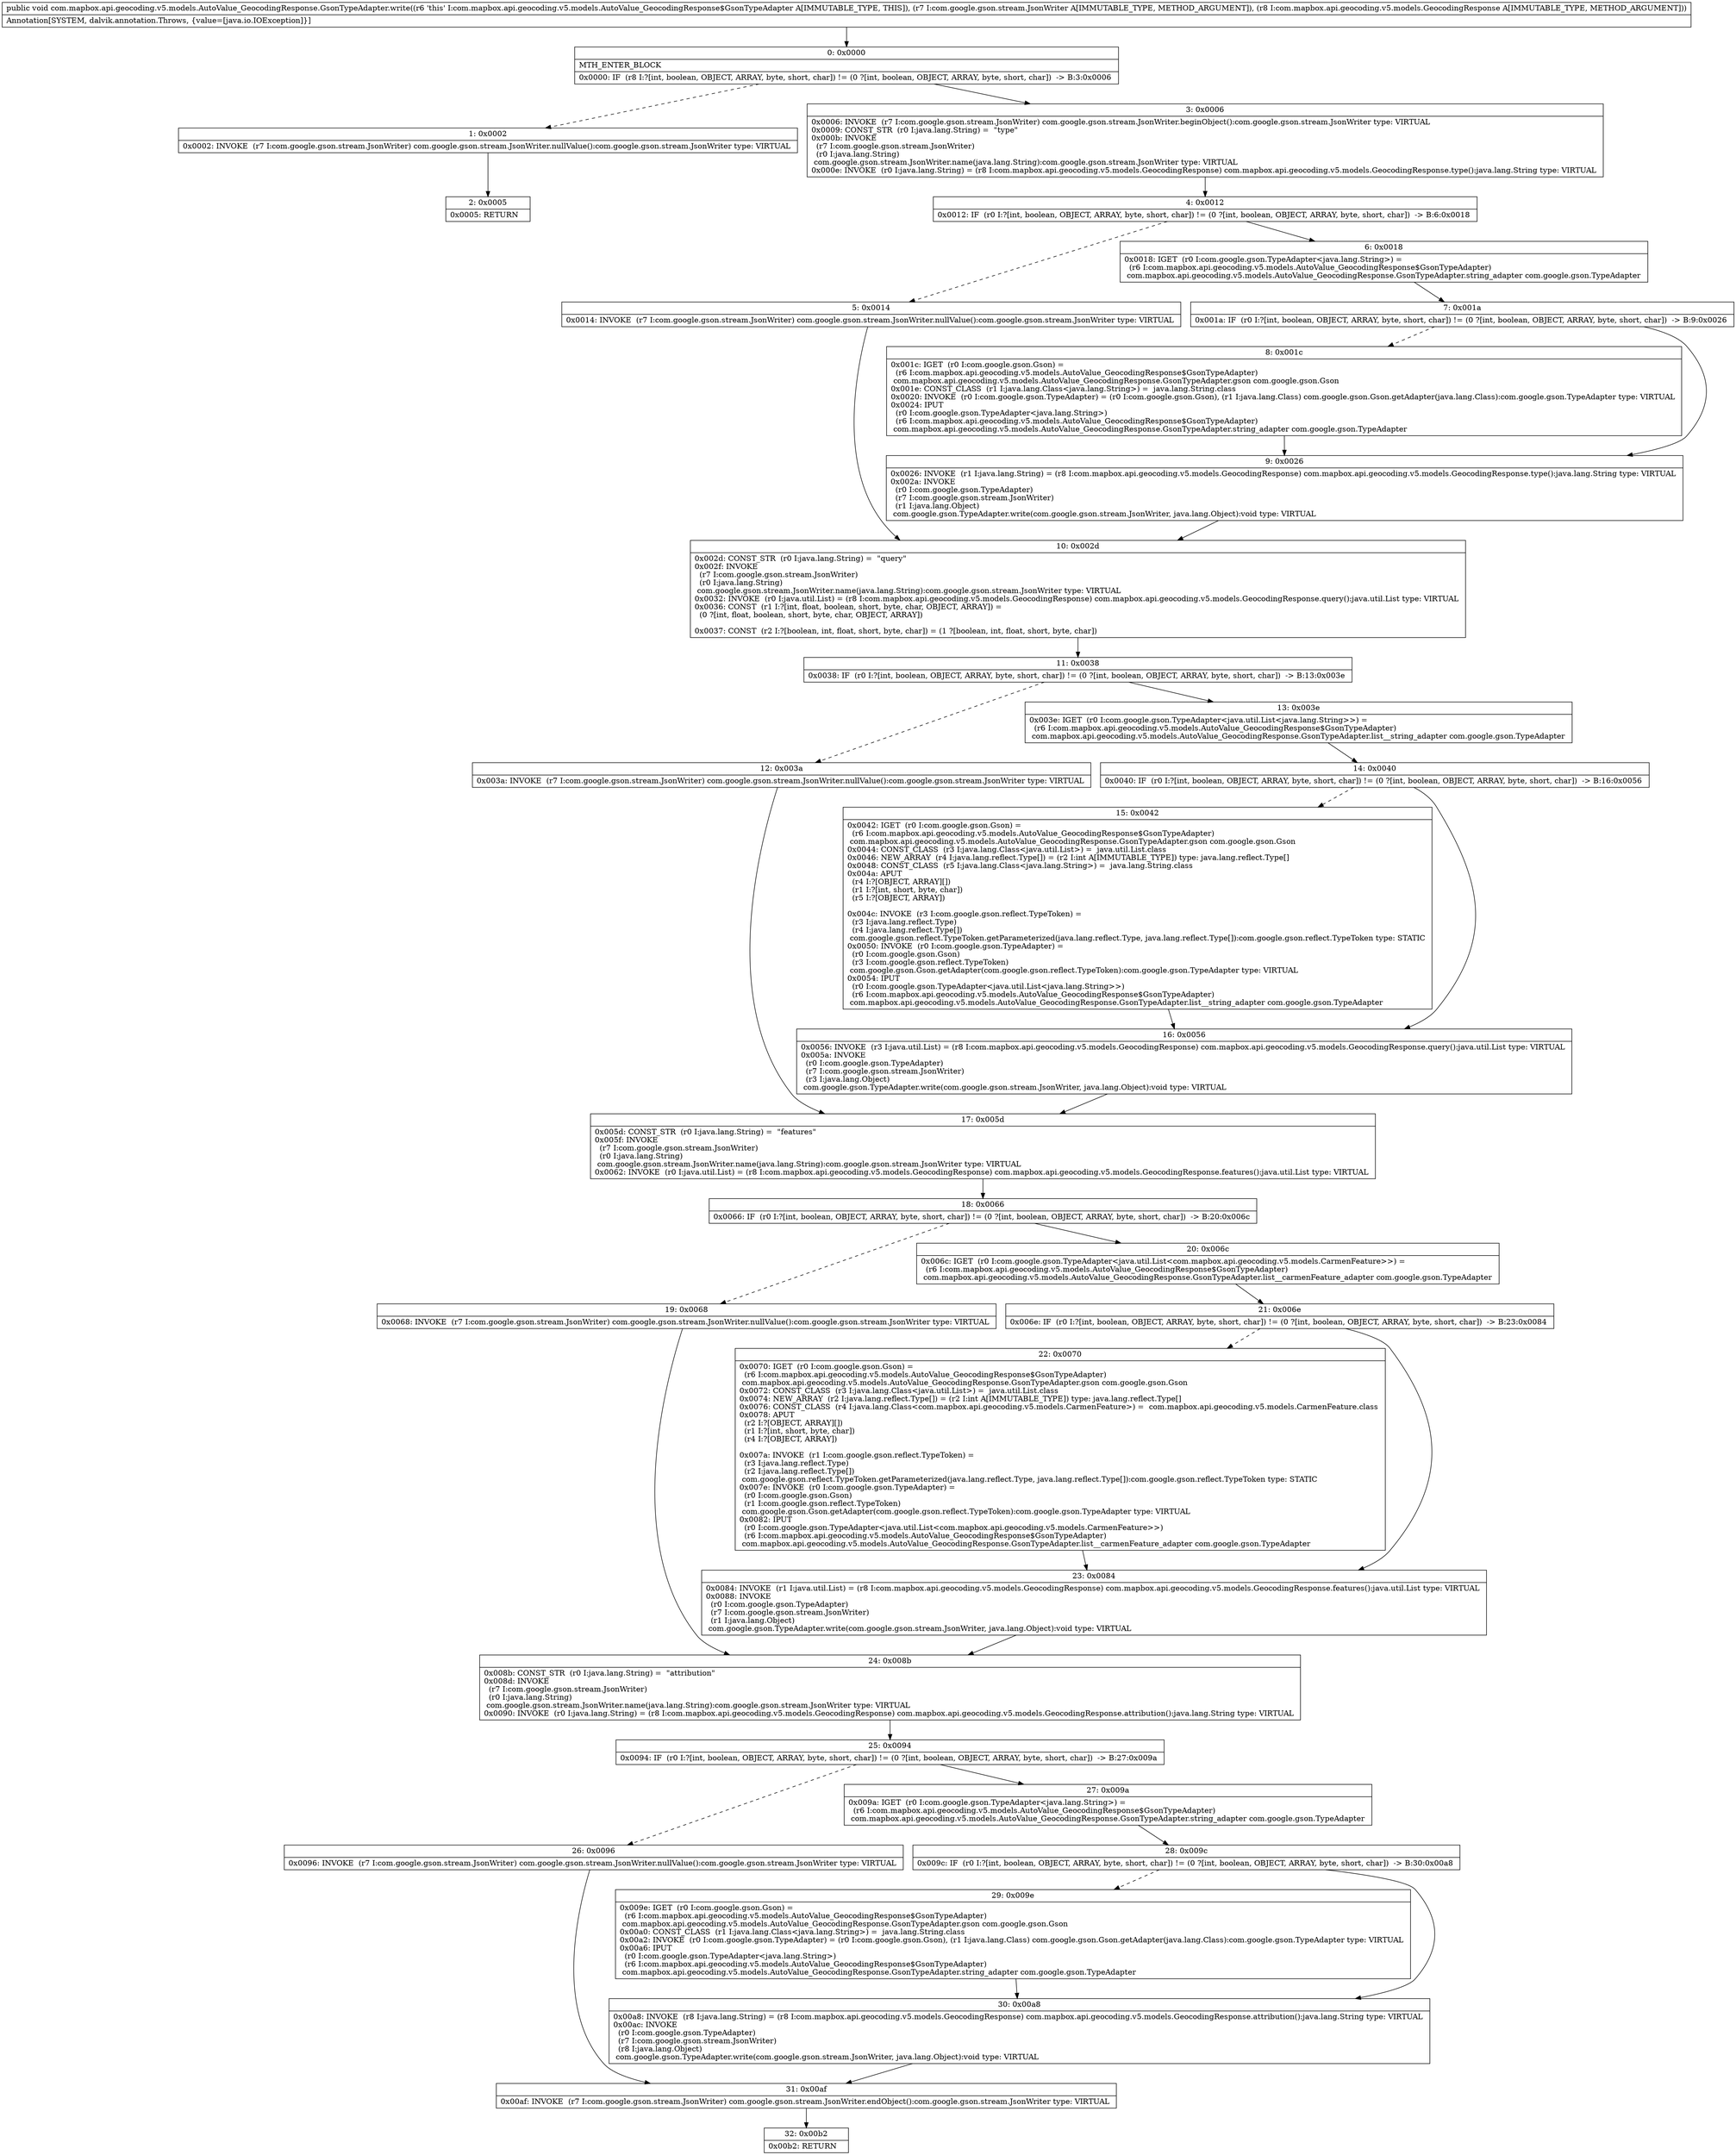 digraph "CFG forcom.mapbox.api.geocoding.v5.models.AutoValue_GeocodingResponse.GsonTypeAdapter.write(Lcom\/google\/gson\/stream\/JsonWriter;Lcom\/mapbox\/api\/geocoding\/v5\/models\/GeocodingResponse;)V" {
Node_0 [shape=record,label="{0\:\ 0x0000|MTH_ENTER_BLOCK\l|0x0000: IF  (r8 I:?[int, boolean, OBJECT, ARRAY, byte, short, char]) != (0 ?[int, boolean, OBJECT, ARRAY, byte, short, char])  \-\> B:3:0x0006 \l}"];
Node_1 [shape=record,label="{1\:\ 0x0002|0x0002: INVOKE  (r7 I:com.google.gson.stream.JsonWriter) com.google.gson.stream.JsonWriter.nullValue():com.google.gson.stream.JsonWriter type: VIRTUAL \l}"];
Node_2 [shape=record,label="{2\:\ 0x0005|0x0005: RETURN   \l}"];
Node_3 [shape=record,label="{3\:\ 0x0006|0x0006: INVOKE  (r7 I:com.google.gson.stream.JsonWriter) com.google.gson.stream.JsonWriter.beginObject():com.google.gson.stream.JsonWriter type: VIRTUAL \l0x0009: CONST_STR  (r0 I:java.lang.String) =  \"type\" \l0x000b: INVOKE  \l  (r7 I:com.google.gson.stream.JsonWriter)\l  (r0 I:java.lang.String)\l com.google.gson.stream.JsonWriter.name(java.lang.String):com.google.gson.stream.JsonWriter type: VIRTUAL \l0x000e: INVOKE  (r0 I:java.lang.String) = (r8 I:com.mapbox.api.geocoding.v5.models.GeocodingResponse) com.mapbox.api.geocoding.v5.models.GeocodingResponse.type():java.lang.String type: VIRTUAL \l}"];
Node_4 [shape=record,label="{4\:\ 0x0012|0x0012: IF  (r0 I:?[int, boolean, OBJECT, ARRAY, byte, short, char]) != (0 ?[int, boolean, OBJECT, ARRAY, byte, short, char])  \-\> B:6:0x0018 \l}"];
Node_5 [shape=record,label="{5\:\ 0x0014|0x0014: INVOKE  (r7 I:com.google.gson.stream.JsonWriter) com.google.gson.stream.JsonWriter.nullValue():com.google.gson.stream.JsonWriter type: VIRTUAL \l}"];
Node_6 [shape=record,label="{6\:\ 0x0018|0x0018: IGET  (r0 I:com.google.gson.TypeAdapter\<java.lang.String\>) = \l  (r6 I:com.mapbox.api.geocoding.v5.models.AutoValue_GeocodingResponse$GsonTypeAdapter)\l com.mapbox.api.geocoding.v5.models.AutoValue_GeocodingResponse.GsonTypeAdapter.string_adapter com.google.gson.TypeAdapter \l}"];
Node_7 [shape=record,label="{7\:\ 0x001a|0x001a: IF  (r0 I:?[int, boolean, OBJECT, ARRAY, byte, short, char]) != (0 ?[int, boolean, OBJECT, ARRAY, byte, short, char])  \-\> B:9:0x0026 \l}"];
Node_8 [shape=record,label="{8\:\ 0x001c|0x001c: IGET  (r0 I:com.google.gson.Gson) = \l  (r6 I:com.mapbox.api.geocoding.v5.models.AutoValue_GeocodingResponse$GsonTypeAdapter)\l com.mapbox.api.geocoding.v5.models.AutoValue_GeocodingResponse.GsonTypeAdapter.gson com.google.gson.Gson \l0x001e: CONST_CLASS  (r1 I:java.lang.Class\<java.lang.String\>) =  java.lang.String.class \l0x0020: INVOKE  (r0 I:com.google.gson.TypeAdapter) = (r0 I:com.google.gson.Gson), (r1 I:java.lang.Class) com.google.gson.Gson.getAdapter(java.lang.Class):com.google.gson.TypeAdapter type: VIRTUAL \l0x0024: IPUT  \l  (r0 I:com.google.gson.TypeAdapter\<java.lang.String\>)\l  (r6 I:com.mapbox.api.geocoding.v5.models.AutoValue_GeocodingResponse$GsonTypeAdapter)\l com.mapbox.api.geocoding.v5.models.AutoValue_GeocodingResponse.GsonTypeAdapter.string_adapter com.google.gson.TypeAdapter \l}"];
Node_9 [shape=record,label="{9\:\ 0x0026|0x0026: INVOKE  (r1 I:java.lang.String) = (r8 I:com.mapbox.api.geocoding.v5.models.GeocodingResponse) com.mapbox.api.geocoding.v5.models.GeocodingResponse.type():java.lang.String type: VIRTUAL \l0x002a: INVOKE  \l  (r0 I:com.google.gson.TypeAdapter)\l  (r7 I:com.google.gson.stream.JsonWriter)\l  (r1 I:java.lang.Object)\l com.google.gson.TypeAdapter.write(com.google.gson.stream.JsonWriter, java.lang.Object):void type: VIRTUAL \l}"];
Node_10 [shape=record,label="{10\:\ 0x002d|0x002d: CONST_STR  (r0 I:java.lang.String) =  \"query\" \l0x002f: INVOKE  \l  (r7 I:com.google.gson.stream.JsonWriter)\l  (r0 I:java.lang.String)\l com.google.gson.stream.JsonWriter.name(java.lang.String):com.google.gson.stream.JsonWriter type: VIRTUAL \l0x0032: INVOKE  (r0 I:java.util.List) = (r8 I:com.mapbox.api.geocoding.v5.models.GeocodingResponse) com.mapbox.api.geocoding.v5.models.GeocodingResponse.query():java.util.List type: VIRTUAL \l0x0036: CONST  (r1 I:?[int, float, boolean, short, byte, char, OBJECT, ARRAY]) = \l  (0 ?[int, float, boolean, short, byte, char, OBJECT, ARRAY])\l \l0x0037: CONST  (r2 I:?[boolean, int, float, short, byte, char]) = (1 ?[boolean, int, float, short, byte, char]) \l}"];
Node_11 [shape=record,label="{11\:\ 0x0038|0x0038: IF  (r0 I:?[int, boolean, OBJECT, ARRAY, byte, short, char]) != (0 ?[int, boolean, OBJECT, ARRAY, byte, short, char])  \-\> B:13:0x003e \l}"];
Node_12 [shape=record,label="{12\:\ 0x003a|0x003a: INVOKE  (r7 I:com.google.gson.stream.JsonWriter) com.google.gson.stream.JsonWriter.nullValue():com.google.gson.stream.JsonWriter type: VIRTUAL \l}"];
Node_13 [shape=record,label="{13\:\ 0x003e|0x003e: IGET  (r0 I:com.google.gson.TypeAdapter\<java.util.List\<java.lang.String\>\>) = \l  (r6 I:com.mapbox.api.geocoding.v5.models.AutoValue_GeocodingResponse$GsonTypeAdapter)\l com.mapbox.api.geocoding.v5.models.AutoValue_GeocodingResponse.GsonTypeAdapter.list__string_adapter com.google.gson.TypeAdapter \l}"];
Node_14 [shape=record,label="{14\:\ 0x0040|0x0040: IF  (r0 I:?[int, boolean, OBJECT, ARRAY, byte, short, char]) != (0 ?[int, boolean, OBJECT, ARRAY, byte, short, char])  \-\> B:16:0x0056 \l}"];
Node_15 [shape=record,label="{15\:\ 0x0042|0x0042: IGET  (r0 I:com.google.gson.Gson) = \l  (r6 I:com.mapbox.api.geocoding.v5.models.AutoValue_GeocodingResponse$GsonTypeAdapter)\l com.mapbox.api.geocoding.v5.models.AutoValue_GeocodingResponse.GsonTypeAdapter.gson com.google.gson.Gson \l0x0044: CONST_CLASS  (r3 I:java.lang.Class\<java.util.List\>) =  java.util.List.class \l0x0046: NEW_ARRAY  (r4 I:java.lang.reflect.Type[]) = (r2 I:int A[IMMUTABLE_TYPE]) type: java.lang.reflect.Type[] \l0x0048: CONST_CLASS  (r5 I:java.lang.Class\<java.lang.String\>) =  java.lang.String.class \l0x004a: APUT  \l  (r4 I:?[OBJECT, ARRAY][])\l  (r1 I:?[int, short, byte, char])\l  (r5 I:?[OBJECT, ARRAY])\l \l0x004c: INVOKE  (r3 I:com.google.gson.reflect.TypeToken) = \l  (r3 I:java.lang.reflect.Type)\l  (r4 I:java.lang.reflect.Type[])\l com.google.gson.reflect.TypeToken.getParameterized(java.lang.reflect.Type, java.lang.reflect.Type[]):com.google.gson.reflect.TypeToken type: STATIC \l0x0050: INVOKE  (r0 I:com.google.gson.TypeAdapter) = \l  (r0 I:com.google.gson.Gson)\l  (r3 I:com.google.gson.reflect.TypeToken)\l com.google.gson.Gson.getAdapter(com.google.gson.reflect.TypeToken):com.google.gson.TypeAdapter type: VIRTUAL \l0x0054: IPUT  \l  (r0 I:com.google.gson.TypeAdapter\<java.util.List\<java.lang.String\>\>)\l  (r6 I:com.mapbox.api.geocoding.v5.models.AutoValue_GeocodingResponse$GsonTypeAdapter)\l com.mapbox.api.geocoding.v5.models.AutoValue_GeocodingResponse.GsonTypeAdapter.list__string_adapter com.google.gson.TypeAdapter \l}"];
Node_16 [shape=record,label="{16\:\ 0x0056|0x0056: INVOKE  (r3 I:java.util.List) = (r8 I:com.mapbox.api.geocoding.v5.models.GeocodingResponse) com.mapbox.api.geocoding.v5.models.GeocodingResponse.query():java.util.List type: VIRTUAL \l0x005a: INVOKE  \l  (r0 I:com.google.gson.TypeAdapter)\l  (r7 I:com.google.gson.stream.JsonWriter)\l  (r3 I:java.lang.Object)\l com.google.gson.TypeAdapter.write(com.google.gson.stream.JsonWriter, java.lang.Object):void type: VIRTUAL \l}"];
Node_17 [shape=record,label="{17\:\ 0x005d|0x005d: CONST_STR  (r0 I:java.lang.String) =  \"features\" \l0x005f: INVOKE  \l  (r7 I:com.google.gson.stream.JsonWriter)\l  (r0 I:java.lang.String)\l com.google.gson.stream.JsonWriter.name(java.lang.String):com.google.gson.stream.JsonWriter type: VIRTUAL \l0x0062: INVOKE  (r0 I:java.util.List) = (r8 I:com.mapbox.api.geocoding.v5.models.GeocodingResponse) com.mapbox.api.geocoding.v5.models.GeocodingResponse.features():java.util.List type: VIRTUAL \l}"];
Node_18 [shape=record,label="{18\:\ 0x0066|0x0066: IF  (r0 I:?[int, boolean, OBJECT, ARRAY, byte, short, char]) != (0 ?[int, boolean, OBJECT, ARRAY, byte, short, char])  \-\> B:20:0x006c \l}"];
Node_19 [shape=record,label="{19\:\ 0x0068|0x0068: INVOKE  (r7 I:com.google.gson.stream.JsonWriter) com.google.gson.stream.JsonWriter.nullValue():com.google.gson.stream.JsonWriter type: VIRTUAL \l}"];
Node_20 [shape=record,label="{20\:\ 0x006c|0x006c: IGET  (r0 I:com.google.gson.TypeAdapter\<java.util.List\<com.mapbox.api.geocoding.v5.models.CarmenFeature\>\>) = \l  (r6 I:com.mapbox.api.geocoding.v5.models.AutoValue_GeocodingResponse$GsonTypeAdapter)\l com.mapbox.api.geocoding.v5.models.AutoValue_GeocodingResponse.GsonTypeAdapter.list__carmenFeature_adapter com.google.gson.TypeAdapter \l}"];
Node_21 [shape=record,label="{21\:\ 0x006e|0x006e: IF  (r0 I:?[int, boolean, OBJECT, ARRAY, byte, short, char]) != (0 ?[int, boolean, OBJECT, ARRAY, byte, short, char])  \-\> B:23:0x0084 \l}"];
Node_22 [shape=record,label="{22\:\ 0x0070|0x0070: IGET  (r0 I:com.google.gson.Gson) = \l  (r6 I:com.mapbox.api.geocoding.v5.models.AutoValue_GeocodingResponse$GsonTypeAdapter)\l com.mapbox.api.geocoding.v5.models.AutoValue_GeocodingResponse.GsonTypeAdapter.gson com.google.gson.Gson \l0x0072: CONST_CLASS  (r3 I:java.lang.Class\<java.util.List\>) =  java.util.List.class \l0x0074: NEW_ARRAY  (r2 I:java.lang.reflect.Type[]) = (r2 I:int A[IMMUTABLE_TYPE]) type: java.lang.reflect.Type[] \l0x0076: CONST_CLASS  (r4 I:java.lang.Class\<com.mapbox.api.geocoding.v5.models.CarmenFeature\>) =  com.mapbox.api.geocoding.v5.models.CarmenFeature.class \l0x0078: APUT  \l  (r2 I:?[OBJECT, ARRAY][])\l  (r1 I:?[int, short, byte, char])\l  (r4 I:?[OBJECT, ARRAY])\l \l0x007a: INVOKE  (r1 I:com.google.gson.reflect.TypeToken) = \l  (r3 I:java.lang.reflect.Type)\l  (r2 I:java.lang.reflect.Type[])\l com.google.gson.reflect.TypeToken.getParameterized(java.lang.reflect.Type, java.lang.reflect.Type[]):com.google.gson.reflect.TypeToken type: STATIC \l0x007e: INVOKE  (r0 I:com.google.gson.TypeAdapter) = \l  (r0 I:com.google.gson.Gson)\l  (r1 I:com.google.gson.reflect.TypeToken)\l com.google.gson.Gson.getAdapter(com.google.gson.reflect.TypeToken):com.google.gson.TypeAdapter type: VIRTUAL \l0x0082: IPUT  \l  (r0 I:com.google.gson.TypeAdapter\<java.util.List\<com.mapbox.api.geocoding.v5.models.CarmenFeature\>\>)\l  (r6 I:com.mapbox.api.geocoding.v5.models.AutoValue_GeocodingResponse$GsonTypeAdapter)\l com.mapbox.api.geocoding.v5.models.AutoValue_GeocodingResponse.GsonTypeAdapter.list__carmenFeature_adapter com.google.gson.TypeAdapter \l}"];
Node_23 [shape=record,label="{23\:\ 0x0084|0x0084: INVOKE  (r1 I:java.util.List) = (r8 I:com.mapbox.api.geocoding.v5.models.GeocodingResponse) com.mapbox.api.geocoding.v5.models.GeocodingResponse.features():java.util.List type: VIRTUAL \l0x0088: INVOKE  \l  (r0 I:com.google.gson.TypeAdapter)\l  (r7 I:com.google.gson.stream.JsonWriter)\l  (r1 I:java.lang.Object)\l com.google.gson.TypeAdapter.write(com.google.gson.stream.JsonWriter, java.lang.Object):void type: VIRTUAL \l}"];
Node_24 [shape=record,label="{24\:\ 0x008b|0x008b: CONST_STR  (r0 I:java.lang.String) =  \"attribution\" \l0x008d: INVOKE  \l  (r7 I:com.google.gson.stream.JsonWriter)\l  (r0 I:java.lang.String)\l com.google.gson.stream.JsonWriter.name(java.lang.String):com.google.gson.stream.JsonWriter type: VIRTUAL \l0x0090: INVOKE  (r0 I:java.lang.String) = (r8 I:com.mapbox.api.geocoding.v5.models.GeocodingResponse) com.mapbox.api.geocoding.v5.models.GeocodingResponse.attribution():java.lang.String type: VIRTUAL \l}"];
Node_25 [shape=record,label="{25\:\ 0x0094|0x0094: IF  (r0 I:?[int, boolean, OBJECT, ARRAY, byte, short, char]) != (0 ?[int, boolean, OBJECT, ARRAY, byte, short, char])  \-\> B:27:0x009a \l}"];
Node_26 [shape=record,label="{26\:\ 0x0096|0x0096: INVOKE  (r7 I:com.google.gson.stream.JsonWriter) com.google.gson.stream.JsonWriter.nullValue():com.google.gson.stream.JsonWriter type: VIRTUAL \l}"];
Node_27 [shape=record,label="{27\:\ 0x009a|0x009a: IGET  (r0 I:com.google.gson.TypeAdapter\<java.lang.String\>) = \l  (r6 I:com.mapbox.api.geocoding.v5.models.AutoValue_GeocodingResponse$GsonTypeAdapter)\l com.mapbox.api.geocoding.v5.models.AutoValue_GeocodingResponse.GsonTypeAdapter.string_adapter com.google.gson.TypeAdapter \l}"];
Node_28 [shape=record,label="{28\:\ 0x009c|0x009c: IF  (r0 I:?[int, boolean, OBJECT, ARRAY, byte, short, char]) != (0 ?[int, boolean, OBJECT, ARRAY, byte, short, char])  \-\> B:30:0x00a8 \l}"];
Node_29 [shape=record,label="{29\:\ 0x009e|0x009e: IGET  (r0 I:com.google.gson.Gson) = \l  (r6 I:com.mapbox.api.geocoding.v5.models.AutoValue_GeocodingResponse$GsonTypeAdapter)\l com.mapbox.api.geocoding.v5.models.AutoValue_GeocodingResponse.GsonTypeAdapter.gson com.google.gson.Gson \l0x00a0: CONST_CLASS  (r1 I:java.lang.Class\<java.lang.String\>) =  java.lang.String.class \l0x00a2: INVOKE  (r0 I:com.google.gson.TypeAdapter) = (r0 I:com.google.gson.Gson), (r1 I:java.lang.Class) com.google.gson.Gson.getAdapter(java.lang.Class):com.google.gson.TypeAdapter type: VIRTUAL \l0x00a6: IPUT  \l  (r0 I:com.google.gson.TypeAdapter\<java.lang.String\>)\l  (r6 I:com.mapbox.api.geocoding.v5.models.AutoValue_GeocodingResponse$GsonTypeAdapter)\l com.mapbox.api.geocoding.v5.models.AutoValue_GeocodingResponse.GsonTypeAdapter.string_adapter com.google.gson.TypeAdapter \l}"];
Node_30 [shape=record,label="{30\:\ 0x00a8|0x00a8: INVOKE  (r8 I:java.lang.String) = (r8 I:com.mapbox.api.geocoding.v5.models.GeocodingResponse) com.mapbox.api.geocoding.v5.models.GeocodingResponse.attribution():java.lang.String type: VIRTUAL \l0x00ac: INVOKE  \l  (r0 I:com.google.gson.TypeAdapter)\l  (r7 I:com.google.gson.stream.JsonWriter)\l  (r8 I:java.lang.Object)\l com.google.gson.TypeAdapter.write(com.google.gson.stream.JsonWriter, java.lang.Object):void type: VIRTUAL \l}"];
Node_31 [shape=record,label="{31\:\ 0x00af|0x00af: INVOKE  (r7 I:com.google.gson.stream.JsonWriter) com.google.gson.stream.JsonWriter.endObject():com.google.gson.stream.JsonWriter type: VIRTUAL \l}"];
Node_32 [shape=record,label="{32\:\ 0x00b2|0x00b2: RETURN   \l}"];
MethodNode[shape=record,label="{public void com.mapbox.api.geocoding.v5.models.AutoValue_GeocodingResponse.GsonTypeAdapter.write((r6 'this' I:com.mapbox.api.geocoding.v5.models.AutoValue_GeocodingResponse$GsonTypeAdapter A[IMMUTABLE_TYPE, THIS]), (r7 I:com.google.gson.stream.JsonWriter A[IMMUTABLE_TYPE, METHOD_ARGUMENT]), (r8 I:com.mapbox.api.geocoding.v5.models.GeocodingResponse A[IMMUTABLE_TYPE, METHOD_ARGUMENT]))  | Annotation[SYSTEM, dalvik.annotation.Throws, \{value=[java.io.IOException]\}]\l}"];
MethodNode -> Node_0;
Node_0 -> Node_1[style=dashed];
Node_0 -> Node_3;
Node_1 -> Node_2;
Node_3 -> Node_4;
Node_4 -> Node_5[style=dashed];
Node_4 -> Node_6;
Node_5 -> Node_10;
Node_6 -> Node_7;
Node_7 -> Node_8[style=dashed];
Node_7 -> Node_9;
Node_8 -> Node_9;
Node_9 -> Node_10;
Node_10 -> Node_11;
Node_11 -> Node_12[style=dashed];
Node_11 -> Node_13;
Node_12 -> Node_17;
Node_13 -> Node_14;
Node_14 -> Node_15[style=dashed];
Node_14 -> Node_16;
Node_15 -> Node_16;
Node_16 -> Node_17;
Node_17 -> Node_18;
Node_18 -> Node_19[style=dashed];
Node_18 -> Node_20;
Node_19 -> Node_24;
Node_20 -> Node_21;
Node_21 -> Node_22[style=dashed];
Node_21 -> Node_23;
Node_22 -> Node_23;
Node_23 -> Node_24;
Node_24 -> Node_25;
Node_25 -> Node_26[style=dashed];
Node_25 -> Node_27;
Node_26 -> Node_31;
Node_27 -> Node_28;
Node_28 -> Node_29[style=dashed];
Node_28 -> Node_30;
Node_29 -> Node_30;
Node_30 -> Node_31;
Node_31 -> Node_32;
}

